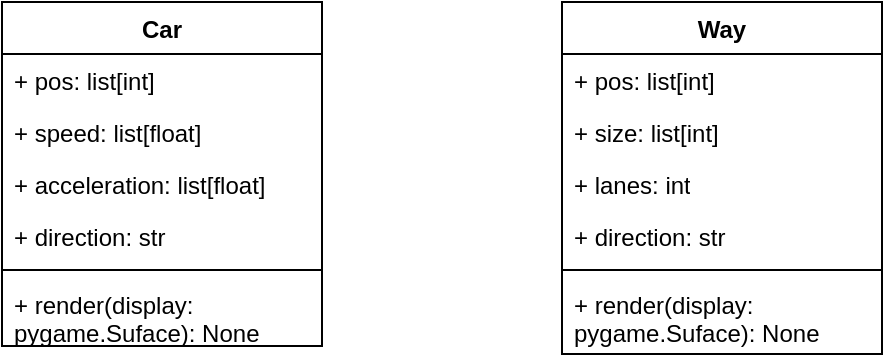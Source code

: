 <mxfile version="26.1.0">
  <diagram name="Trang-1" id="uwFkll-fZUkYcNqRit7M">
    <mxGraphModel dx="838" dy="466" grid="1" gridSize="10" guides="1" tooltips="1" connect="1" arrows="1" fold="1" page="1" pageScale="1" pageWidth="827" pageHeight="1169" math="0" shadow="0">
      <root>
        <mxCell id="0" />
        <mxCell id="1" parent="0" />
        <mxCell id="QBboDRNEKjVy4HOlmllS-1" value="Car" style="swimlane;fontStyle=1;align=center;verticalAlign=top;childLayout=stackLayout;horizontal=1;startSize=26;horizontalStack=0;resizeParent=1;resizeParentMax=0;resizeLast=0;collapsible=1;marginBottom=0;whiteSpace=wrap;html=1;" vertex="1" parent="1">
          <mxGeometry x="40" y="40" width="160" height="172" as="geometry" />
        </mxCell>
        <mxCell id="QBboDRNEKjVy4HOlmllS-16" value="+ pos: list[int]" style="text;strokeColor=none;fillColor=none;align=left;verticalAlign=top;spacingLeft=4;spacingRight=4;overflow=hidden;rotatable=0;points=[[0,0.5],[1,0.5]];portConstraint=eastwest;whiteSpace=wrap;html=1;" vertex="1" parent="QBboDRNEKjVy4HOlmllS-1">
          <mxGeometry y="26" width="160" height="26" as="geometry" />
        </mxCell>
        <mxCell id="QBboDRNEKjVy4HOlmllS-2" value="+ speed: list[float]" style="text;strokeColor=none;fillColor=none;align=left;verticalAlign=top;spacingLeft=4;spacingRight=4;overflow=hidden;rotatable=0;points=[[0,0.5],[1,0.5]];portConstraint=eastwest;whiteSpace=wrap;html=1;" vertex="1" parent="QBboDRNEKjVy4HOlmllS-1">
          <mxGeometry y="52" width="160" height="26" as="geometry" />
        </mxCell>
        <mxCell id="QBboDRNEKjVy4HOlmllS-9" value="+ acceleration: list[float]" style="text;strokeColor=none;fillColor=none;align=left;verticalAlign=top;spacingLeft=4;spacingRight=4;overflow=hidden;rotatable=0;points=[[0,0.5],[1,0.5]];portConstraint=eastwest;whiteSpace=wrap;html=1;" vertex="1" parent="QBboDRNEKjVy4HOlmllS-1">
          <mxGeometry y="78" width="160" height="26" as="geometry" />
        </mxCell>
        <mxCell id="QBboDRNEKjVy4HOlmllS-14" value="+ direction: str" style="text;strokeColor=none;fillColor=none;align=left;verticalAlign=top;spacingLeft=4;spacingRight=4;overflow=hidden;rotatable=0;points=[[0,0.5],[1,0.5]];portConstraint=eastwest;whiteSpace=wrap;html=1;" vertex="1" parent="QBboDRNEKjVy4HOlmllS-1">
          <mxGeometry y="104" width="160" height="26" as="geometry" />
        </mxCell>
        <mxCell id="QBboDRNEKjVy4HOlmllS-3" value="" style="line;strokeWidth=1;fillColor=none;align=left;verticalAlign=middle;spacingTop=-1;spacingLeft=3;spacingRight=3;rotatable=0;labelPosition=right;points=[];portConstraint=eastwest;strokeColor=inherit;" vertex="1" parent="QBboDRNEKjVy4HOlmllS-1">
          <mxGeometry y="130" width="160" height="8" as="geometry" />
        </mxCell>
        <mxCell id="QBboDRNEKjVy4HOlmllS-4" value="+ render(display: pygame.Suface): None" style="text;strokeColor=none;fillColor=none;align=left;verticalAlign=top;spacingLeft=4;spacingRight=4;overflow=hidden;rotatable=0;points=[[0,0.5],[1,0.5]];portConstraint=eastwest;whiteSpace=wrap;html=1;" vertex="1" parent="QBboDRNEKjVy4HOlmllS-1">
          <mxGeometry y="138" width="160" height="34" as="geometry" />
        </mxCell>
        <mxCell id="QBboDRNEKjVy4HOlmllS-5" value="Way" style="swimlane;fontStyle=1;align=center;verticalAlign=top;childLayout=stackLayout;horizontal=1;startSize=26;horizontalStack=0;resizeParent=1;resizeParentMax=0;resizeLast=0;collapsible=1;marginBottom=0;whiteSpace=wrap;html=1;" vertex="1" parent="1">
          <mxGeometry x="320" y="40" width="160" height="176" as="geometry" />
        </mxCell>
        <mxCell id="QBboDRNEKjVy4HOlmllS-13" value="+ pos: list[int]" style="text;strokeColor=none;fillColor=none;align=left;verticalAlign=top;spacingLeft=4;spacingRight=4;overflow=hidden;rotatable=0;points=[[0,0.5],[1,0.5]];portConstraint=eastwest;whiteSpace=wrap;html=1;" vertex="1" parent="QBboDRNEKjVy4HOlmllS-5">
          <mxGeometry y="26" width="160" height="26" as="geometry" />
        </mxCell>
        <mxCell id="QBboDRNEKjVy4HOlmllS-12" value="+ size: list[int]" style="text;strokeColor=none;fillColor=none;align=left;verticalAlign=top;spacingLeft=4;spacingRight=4;overflow=hidden;rotatable=0;points=[[0,0.5],[1,0.5]];portConstraint=eastwest;whiteSpace=wrap;html=1;" vertex="1" parent="QBboDRNEKjVy4HOlmllS-5">
          <mxGeometry y="52" width="160" height="26" as="geometry" />
        </mxCell>
        <mxCell id="QBboDRNEKjVy4HOlmllS-10" value="+ lanes: int" style="text;strokeColor=none;fillColor=none;align=left;verticalAlign=top;spacingLeft=4;spacingRight=4;overflow=hidden;rotatable=0;points=[[0,0.5],[1,0.5]];portConstraint=eastwest;whiteSpace=wrap;html=1;" vertex="1" parent="QBboDRNEKjVy4HOlmllS-5">
          <mxGeometry y="78" width="160" height="26" as="geometry" />
        </mxCell>
        <mxCell id="QBboDRNEKjVy4HOlmllS-15" value="+ direction: str" style="text;strokeColor=none;fillColor=none;align=left;verticalAlign=top;spacingLeft=4;spacingRight=4;overflow=hidden;rotatable=0;points=[[0,0.5],[1,0.5]];portConstraint=eastwest;whiteSpace=wrap;html=1;" vertex="1" parent="QBboDRNEKjVy4HOlmllS-5">
          <mxGeometry y="104" width="160" height="26" as="geometry" />
        </mxCell>
        <mxCell id="QBboDRNEKjVy4HOlmllS-7" value="" style="line;strokeWidth=1;fillColor=none;align=left;verticalAlign=middle;spacingTop=-1;spacingLeft=3;spacingRight=3;rotatable=0;labelPosition=right;points=[];portConstraint=eastwest;strokeColor=inherit;" vertex="1" parent="QBboDRNEKjVy4HOlmllS-5">
          <mxGeometry y="130" width="160" height="8" as="geometry" />
        </mxCell>
        <mxCell id="QBboDRNEKjVy4HOlmllS-8" value="+ render(display: pygame.Suface): None" style="text;strokeColor=none;fillColor=none;align=left;verticalAlign=top;spacingLeft=4;spacingRight=4;overflow=hidden;rotatable=0;points=[[0,0.5],[1,0.5]];portConstraint=eastwest;whiteSpace=wrap;html=1;" vertex="1" parent="QBboDRNEKjVy4HOlmllS-5">
          <mxGeometry y="138" width="160" height="38" as="geometry" />
        </mxCell>
      </root>
    </mxGraphModel>
  </diagram>
</mxfile>
